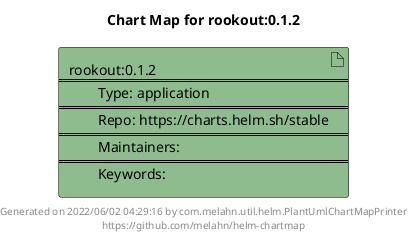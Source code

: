 @startuml
skinparam linetype ortho
skinparam backgroundColor white
skinparam usecaseBorderColor black
skinparam usecaseArrowColor LightSlateGray
skinparam artifactBorderColor black
skinparam artifactArrowColor LightSlateGray

title Chart Map for rookout:0.1.2

'There is one referenced Helm Chart
artifact "rookout:0.1.2\n====\n\tType: application\n====\n\tRepo: https://charts.helm.sh/stable\n====\n\tMaintainers: \n====\n\tKeywords: " as rookout_0_1_2 #DarkSeaGreen

'There are 0 referenced Docker Images

'Chart Dependencies

center footer Generated on 2022/06/02 04:29:16 by com.melahn.util.helm.PlantUmlChartMapPrinter\nhttps://github.com/melahn/helm-chartmap
@enduml
